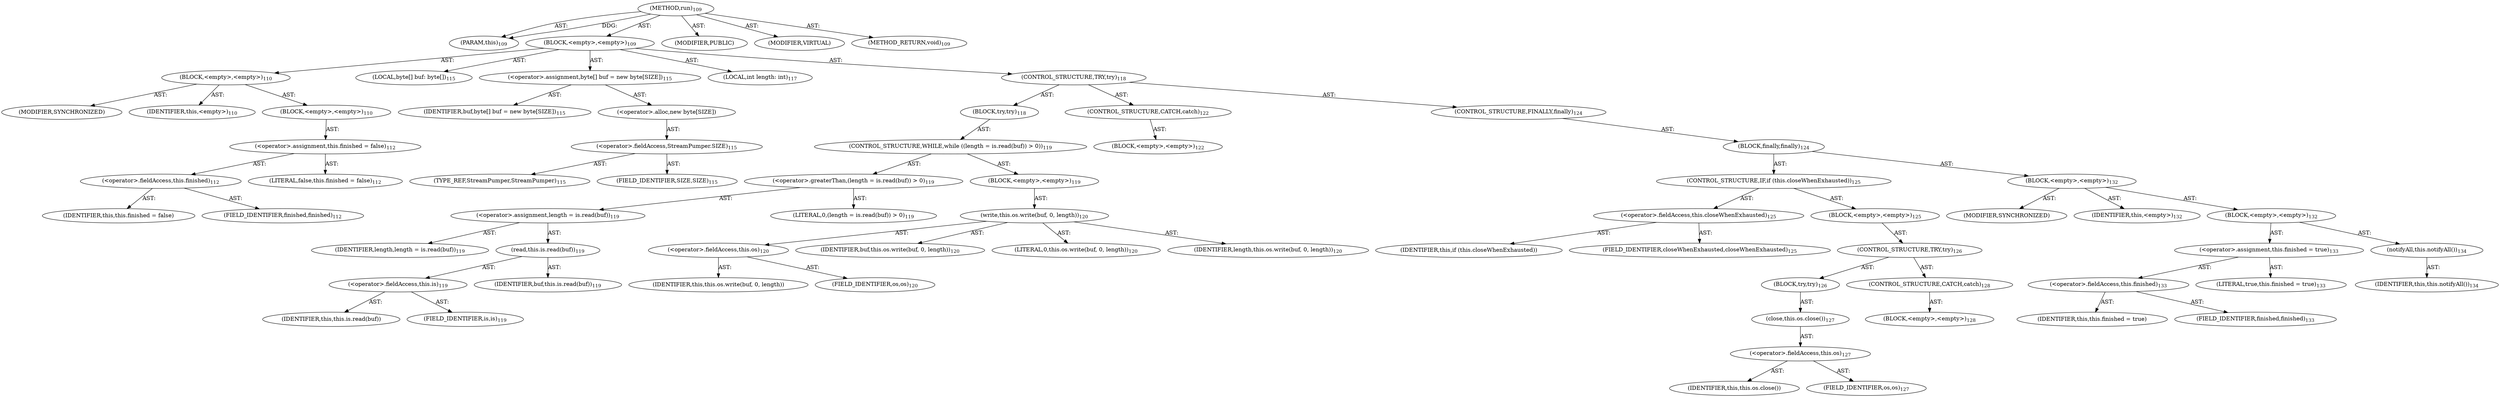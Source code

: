 digraph "run" {  
"111669149698" [label = <(METHOD,run)<SUB>109</SUB>> ]
"115964116992" [label = <(PARAM,this)<SUB>109</SUB>> ]
"25769803778" [label = <(BLOCK,&lt;empty&gt;,&lt;empty&gt;)<SUB>109</SUB>> ]
"25769803779" [label = <(BLOCK,&lt;empty&gt;,&lt;empty&gt;)<SUB>110</SUB>> ]
"133143986186" [label = <(MODIFIER,SYNCHRONIZED)> ]
"68719476736" [label = <(IDENTIFIER,this,&lt;empty&gt;)<SUB>110</SUB>> ]
"25769803780" [label = <(BLOCK,&lt;empty&gt;,&lt;empty&gt;)<SUB>110</SUB>> ]
"30064771079" [label = <(&lt;operator&gt;.assignment,this.finished = false)<SUB>112</SUB>> ]
"30064771080" [label = <(&lt;operator&gt;.fieldAccess,this.finished)<SUB>112</SUB>> ]
"68719476750" [label = <(IDENTIFIER,this,this.finished = false)> ]
"55834574851" [label = <(FIELD_IDENTIFIER,finished,finished)<SUB>112</SUB>> ]
"90194313217" [label = <(LITERAL,false,this.finished = false)<SUB>112</SUB>> ]
"94489280512" [label = <(LOCAL,byte[] buf: byte[])<SUB>115</SUB>> ]
"30064771081" [label = <(&lt;operator&gt;.assignment,byte[] buf = new byte[SIZE])<SUB>115</SUB>> ]
"68719476751" [label = <(IDENTIFIER,buf,byte[] buf = new byte[SIZE])<SUB>115</SUB>> ]
"30064771082" [label = <(&lt;operator&gt;.alloc,new byte[SIZE])> ]
"30064771083" [label = <(&lt;operator&gt;.fieldAccess,StreamPumper.SIZE)<SUB>115</SUB>> ]
"180388626432" [label = <(TYPE_REF,StreamPumper,StreamPumper)<SUB>115</SUB>> ]
"55834574852" [label = <(FIELD_IDENTIFIER,SIZE,SIZE)<SUB>115</SUB>> ]
"94489280513" [label = <(LOCAL,int length: int)<SUB>117</SUB>> ]
"47244640256" [label = <(CONTROL_STRUCTURE,TRY,try)<SUB>118</SUB>> ]
"25769803781" [label = <(BLOCK,try,try)<SUB>118</SUB>> ]
"47244640257" [label = <(CONTROL_STRUCTURE,WHILE,while ((length = is.read(buf)) &gt; 0))<SUB>119</SUB>> ]
"30064771084" [label = <(&lt;operator&gt;.greaterThan,(length = is.read(buf)) &gt; 0)<SUB>119</SUB>> ]
"30064771085" [label = <(&lt;operator&gt;.assignment,length = is.read(buf))<SUB>119</SUB>> ]
"68719476752" [label = <(IDENTIFIER,length,length = is.read(buf))<SUB>119</SUB>> ]
"30064771086" [label = <(read,this.is.read(buf))<SUB>119</SUB>> ]
"30064771087" [label = <(&lt;operator&gt;.fieldAccess,this.is)<SUB>119</SUB>> ]
"68719476753" [label = <(IDENTIFIER,this,this.is.read(buf))> ]
"55834574853" [label = <(FIELD_IDENTIFIER,is,is)<SUB>119</SUB>> ]
"68719476754" [label = <(IDENTIFIER,buf,this.is.read(buf))<SUB>119</SUB>> ]
"90194313218" [label = <(LITERAL,0,(length = is.read(buf)) &gt; 0)<SUB>119</SUB>> ]
"25769803782" [label = <(BLOCK,&lt;empty&gt;,&lt;empty&gt;)<SUB>119</SUB>> ]
"30064771088" [label = <(write,this.os.write(buf, 0, length))<SUB>120</SUB>> ]
"30064771089" [label = <(&lt;operator&gt;.fieldAccess,this.os)<SUB>120</SUB>> ]
"68719476755" [label = <(IDENTIFIER,this,this.os.write(buf, 0, length))> ]
"55834574854" [label = <(FIELD_IDENTIFIER,os,os)<SUB>120</SUB>> ]
"68719476756" [label = <(IDENTIFIER,buf,this.os.write(buf, 0, length))<SUB>120</SUB>> ]
"90194313219" [label = <(LITERAL,0,this.os.write(buf, 0, length))<SUB>120</SUB>> ]
"68719476757" [label = <(IDENTIFIER,length,this.os.write(buf, 0, length))<SUB>120</SUB>> ]
"47244640258" [label = <(CONTROL_STRUCTURE,CATCH,catch)<SUB>122</SUB>> ]
"25769803783" [label = <(BLOCK,&lt;empty&gt;,&lt;empty&gt;)<SUB>122</SUB>> ]
"47244640259" [label = <(CONTROL_STRUCTURE,FINALLY,finally)<SUB>124</SUB>> ]
"25769803784" [label = <(BLOCK,finally,finally)<SUB>124</SUB>> ]
"47244640260" [label = <(CONTROL_STRUCTURE,IF,if (this.closeWhenExhausted))<SUB>125</SUB>> ]
"30064771090" [label = <(&lt;operator&gt;.fieldAccess,this.closeWhenExhausted)<SUB>125</SUB>> ]
"68719476758" [label = <(IDENTIFIER,this,if (this.closeWhenExhausted))> ]
"55834574855" [label = <(FIELD_IDENTIFIER,closeWhenExhausted,closeWhenExhausted)<SUB>125</SUB>> ]
"25769803785" [label = <(BLOCK,&lt;empty&gt;,&lt;empty&gt;)<SUB>125</SUB>> ]
"47244640261" [label = <(CONTROL_STRUCTURE,TRY,try)<SUB>126</SUB>> ]
"25769803786" [label = <(BLOCK,try,try)<SUB>126</SUB>> ]
"30064771091" [label = <(close,this.os.close())<SUB>127</SUB>> ]
"30064771092" [label = <(&lt;operator&gt;.fieldAccess,this.os)<SUB>127</SUB>> ]
"68719476759" [label = <(IDENTIFIER,this,this.os.close())> ]
"55834574856" [label = <(FIELD_IDENTIFIER,os,os)<SUB>127</SUB>> ]
"47244640262" [label = <(CONTROL_STRUCTURE,CATCH,catch)<SUB>128</SUB>> ]
"25769803787" [label = <(BLOCK,&lt;empty&gt;,&lt;empty&gt;)<SUB>128</SUB>> ]
"25769803788" [label = <(BLOCK,&lt;empty&gt;,&lt;empty&gt;)<SUB>132</SUB>> ]
"133143986187" [label = <(MODIFIER,SYNCHRONIZED)> ]
"68719476737" [label = <(IDENTIFIER,this,&lt;empty&gt;)<SUB>132</SUB>> ]
"25769803789" [label = <(BLOCK,&lt;empty&gt;,&lt;empty&gt;)<SUB>132</SUB>> ]
"30064771093" [label = <(&lt;operator&gt;.assignment,this.finished = true)<SUB>133</SUB>> ]
"30064771094" [label = <(&lt;operator&gt;.fieldAccess,this.finished)<SUB>133</SUB>> ]
"68719476760" [label = <(IDENTIFIER,this,this.finished = true)> ]
"55834574857" [label = <(FIELD_IDENTIFIER,finished,finished)<SUB>133</SUB>> ]
"90194313220" [label = <(LITERAL,true,this.finished = true)<SUB>133</SUB>> ]
"30064771095" [label = <(notifyAll,this.notifyAll())<SUB>134</SUB>> ]
"68719476738" [label = <(IDENTIFIER,this,this.notifyAll())<SUB>134</SUB>> ]
"133143986188" [label = <(MODIFIER,PUBLIC)> ]
"133143986189" [label = <(MODIFIER,VIRTUAL)> ]
"128849018882" [label = <(METHOD_RETURN,void)<SUB>109</SUB>> ]
  "111669149698" -> "115964116992"  [ label = "AST: "] 
  "111669149698" -> "25769803778"  [ label = "AST: "] 
  "111669149698" -> "133143986188"  [ label = "AST: "] 
  "111669149698" -> "133143986189"  [ label = "AST: "] 
  "111669149698" -> "128849018882"  [ label = "AST: "] 
  "25769803778" -> "25769803779"  [ label = "AST: "] 
  "25769803778" -> "94489280512"  [ label = "AST: "] 
  "25769803778" -> "30064771081"  [ label = "AST: "] 
  "25769803778" -> "94489280513"  [ label = "AST: "] 
  "25769803778" -> "47244640256"  [ label = "AST: "] 
  "25769803779" -> "133143986186"  [ label = "AST: "] 
  "25769803779" -> "68719476736"  [ label = "AST: "] 
  "25769803779" -> "25769803780"  [ label = "AST: "] 
  "25769803780" -> "30064771079"  [ label = "AST: "] 
  "30064771079" -> "30064771080"  [ label = "AST: "] 
  "30064771079" -> "90194313217"  [ label = "AST: "] 
  "30064771080" -> "68719476750"  [ label = "AST: "] 
  "30064771080" -> "55834574851"  [ label = "AST: "] 
  "30064771081" -> "68719476751"  [ label = "AST: "] 
  "30064771081" -> "30064771082"  [ label = "AST: "] 
  "30064771082" -> "30064771083"  [ label = "AST: "] 
  "30064771083" -> "180388626432"  [ label = "AST: "] 
  "30064771083" -> "55834574852"  [ label = "AST: "] 
  "47244640256" -> "25769803781"  [ label = "AST: "] 
  "47244640256" -> "47244640258"  [ label = "AST: "] 
  "47244640256" -> "47244640259"  [ label = "AST: "] 
  "25769803781" -> "47244640257"  [ label = "AST: "] 
  "47244640257" -> "30064771084"  [ label = "AST: "] 
  "47244640257" -> "25769803782"  [ label = "AST: "] 
  "30064771084" -> "30064771085"  [ label = "AST: "] 
  "30064771084" -> "90194313218"  [ label = "AST: "] 
  "30064771085" -> "68719476752"  [ label = "AST: "] 
  "30064771085" -> "30064771086"  [ label = "AST: "] 
  "30064771086" -> "30064771087"  [ label = "AST: "] 
  "30064771086" -> "68719476754"  [ label = "AST: "] 
  "30064771087" -> "68719476753"  [ label = "AST: "] 
  "30064771087" -> "55834574853"  [ label = "AST: "] 
  "25769803782" -> "30064771088"  [ label = "AST: "] 
  "30064771088" -> "30064771089"  [ label = "AST: "] 
  "30064771088" -> "68719476756"  [ label = "AST: "] 
  "30064771088" -> "90194313219"  [ label = "AST: "] 
  "30064771088" -> "68719476757"  [ label = "AST: "] 
  "30064771089" -> "68719476755"  [ label = "AST: "] 
  "30064771089" -> "55834574854"  [ label = "AST: "] 
  "47244640258" -> "25769803783"  [ label = "AST: "] 
  "47244640259" -> "25769803784"  [ label = "AST: "] 
  "25769803784" -> "47244640260"  [ label = "AST: "] 
  "25769803784" -> "25769803788"  [ label = "AST: "] 
  "47244640260" -> "30064771090"  [ label = "AST: "] 
  "47244640260" -> "25769803785"  [ label = "AST: "] 
  "30064771090" -> "68719476758"  [ label = "AST: "] 
  "30064771090" -> "55834574855"  [ label = "AST: "] 
  "25769803785" -> "47244640261"  [ label = "AST: "] 
  "47244640261" -> "25769803786"  [ label = "AST: "] 
  "47244640261" -> "47244640262"  [ label = "AST: "] 
  "25769803786" -> "30064771091"  [ label = "AST: "] 
  "30064771091" -> "30064771092"  [ label = "AST: "] 
  "30064771092" -> "68719476759"  [ label = "AST: "] 
  "30064771092" -> "55834574856"  [ label = "AST: "] 
  "47244640262" -> "25769803787"  [ label = "AST: "] 
  "25769803788" -> "133143986187"  [ label = "AST: "] 
  "25769803788" -> "68719476737"  [ label = "AST: "] 
  "25769803788" -> "25769803789"  [ label = "AST: "] 
  "25769803789" -> "30064771093"  [ label = "AST: "] 
  "25769803789" -> "30064771095"  [ label = "AST: "] 
  "30064771093" -> "30064771094"  [ label = "AST: "] 
  "30064771093" -> "90194313220"  [ label = "AST: "] 
  "30064771094" -> "68719476760"  [ label = "AST: "] 
  "30064771094" -> "55834574857"  [ label = "AST: "] 
  "30064771095" -> "68719476738"  [ label = "AST: "] 
  "111669149698" -> "115964116992"  [ label = "DDG: "] 
}
